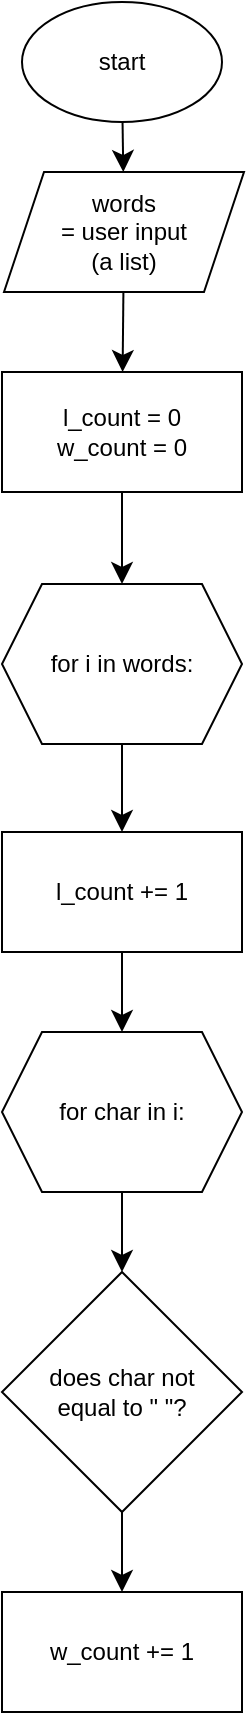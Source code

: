 <mxfile version="24.7.17">
  <diagram name="Page-1" id="BDMaca4tNWh2_gFdrc6Y">
    <mxGraphModel dx="592" dy="714" grid="1" gridSize="10" guides="1" tooltips="1" connect="1" arrows="1" fold="1" page="1" pageScale="1" pageWidth="850" pageHeight="1100" math="0" shadow="0">
      <root>
        <mxCell id="0" />
        <mxCell id="1" parent="0" />
        <mxCell id="cHG2QNLBliySzH62v2Su-18" style="edgeStyle=orthogonalEdgeStyle;rounded=0;orthogonalLoop=1;jettySize=auto;html=1;exitX=0.5;exitY=1;exitDx=0;exitDy=0;entryX=0;entryY=0.5;entryDx=0;entryDy=0;" parent="1" edge="1">
          <mxGeometry relative="1" as="geometry">
            <mxPoint x="140" y="650.0" as="targetPoint" />
            <Array as="points">
              <mxPoint x="200" y="810" />
              <mxPoint x="90" y="810" />
              <mxPoint x="90" y="650" />
            </Array>
          </mxGeometry>
        </mxCell>
        <mxCell id="nhreAs8hlQunQq1dSl9s-2" value="" style="edgeStyle=none;curved=1;rounded=0;orthogonalLoop=1;jettySize=auto;html=1;fontSize=12;startSize=8;endSize=8;" parent="1" source="Dd2x5SI80GlNWn_Gx7xL-1" target="nhreAs8hlQunQq1dSl9s-1" edge="1">
          <mxGeometry relative="1" as="geometry" />
        </mxCell>
        <mxCell id="Dd2x5SI80GlNWn_Gx7xL-1" value="start" style="ellipse;whiteSpace=wrap;html=1;" parent="1" vertex="1">
          <mxGeometry x="153" y="95" width="100" height="60" as="geometry" />
        </mxCell>
        <mxCell id="L-h8sb6vPUEn9hG3KGN--2" value="" style="edgeStyle=none;curved=1;rounded=0;orthogonalLoop=1;jettySize=auto;html=1;fontSize=12;startSize=8;endSize=8;" edge="1" parent="1" source="nhreAs8hlQunQq1dSl9s-1" target="L-h8sb6vPUEn9hG3KGN--1">
          <mxGeometry relative="1" as="geometry" />
        </mxCell>
        <mxCell id="nhreAs8hlQunQq1dSl9s-1" value="words &lt;br&gt;= user input&lt;div&gt;(a list)&lt;/div&gt;" style="shape=parallelogram;perimeter=parallelogramPerimeter;whiteSpace=wrap;html=1;fixedSize=1;" parent="1" vertex="1">
          <mxGeometry x="144" y="180" width="120" height="60" as="geometry" />
        </mxCell>
        <mxCell id="L-h8sb6vPUEn9hG3KGN--6" value="" style="edgeStyle=none;curved=1;rounded=0;orthogonalLoop=1;jettySize=auto;html=1;fontSize=12;startSize=8;endSize=8;" edge="1" parent="1" source="L-h8sb6vPUEn9hG3KGN--1" target="L-h8sb6vPUEn9hG3KGN--5">
          <mxGeometry relative="1" as="geometry" />
        </mxCell>
        <mxCell id="L-h8sb6vPUEn9hG3KGN--1" value="l_count = 0&lt;div&gt;w_count = 0&lt;/div&gt;" style="whiteSpace=wrap;html=1;" vertex="1" parent="1">
          <mxGeometry x="143" y="280" width="120" height="60" as="geometry" />
        </mxCell>
        <mxCell id="L-h8sb6vPUEn9hG3KGN--8" value="" style="edgeStyle=none;curved=1;rounded=0;orthogonalLoop=1;jettySize=auto;html=1;fontSize=12;startSize=8;endSize=8;" edge="1" parent="1" source="L-h8sb6vPUEn9hG3KGN--5" target="L-h8sb6vPUEn9hG3KGN--7">
          <mxGeometry relative="1" as="geometry" />
        </mxCell>
        <mxCell id="L-h8sb6vPUEn9hG3KGN--5" value="for i in words:" style="shape=hexagon;perimeter=hexagonPerimeter2;whiteSpace=wrap;html=1;fixedSize=1;" vertex="1" parent="1">
          <mxGeometry x="143" y="386" width="120" height="80" as="geometry" />
        </mxCell>
        <mxCell id="L-h8sb6vPUEn9hG3KGN--10" value="" style="edgeStyle=none;curved=1;rounded=0;orthogonalLoop=1;jettySize=auto;html=1;fontSize=12;startSize=8;endSize=8;" edge="1" parent="1" source="L-h8sb6vPUEn9hG3KGN--7" target="L-h8sb6vPUEn9hG3KGN--9">
          <mxGeometry relative="1" as="geometry" />
        </mxCell>
        <mxCell id="L-h8sb6vPUEn9hG3KGN--7" value="l_count += 1" style="whiteSpace=wrap;html=1;" vertex="1" parent="1">
          <mxGeometry x="143" y="510" width="120" height="60" as="geometry" />
        </mxCell>
        <mxCell id="L-h8sb6vPUEn9hG3KGN--12" value="" style="edgeStyle=none;curved=1;rounded=0;orthogonalLoop=1;jettySize=auto;html=1;fontSize=12;startSize=8;endSize=8;" edge="1" parent="1" source="L-h8sb6vPUEn9hG3KGN--9" target="L-h8sb6vPUEn9hG3KGN--11">
          <mxGeometry relative="1" as="geometry" />
        </mxCell>
        <mxCell id="L-h8sb6vPUEn9hG3KGN--9" value="for char in i:" style="shape=hexagon;perimeter=hexagonPerimeter2;whiteSpace=wrap;html=1;fixedSize=1;" vertex="1" parent="1">
          <mxGeometry x="143" y="610" width="120" height="80" as="geometry" />
        </mxCell>
        <mxCell id="L-h8sb6vPUEn9hG3KGN--14" value="" style="edgeStyle=none;curved=1;rounded=0;orthogonalLoop=1;jettySize=auto;html=1;fontSize=12;startSize=8;endSize=8;" edge="1" parent="1" source="L-h8sb6vPUEn9hG3KGN--11" target="L-h8sb6vPUEn9hG3KGN--13">
          <mxGeometry relative="1" as="geometry" />
        </mxCell>
        <mxCell id="L-h8sb6vPUEn9hG3KGN--11" value="does char not &lt;br&gt;equal to &quot; &quot;?" style="rhombus;whiteSpace=wrap;html=1;" vertex="1" parent="1">
          <mxGeometry x="143" y="730" width="120" height="120" as="geometry" />
        </mxCell>
        <mxCell id="L-h8sb6vPUEn9hG3KGN--13" value="w_count += 1" style="whiteSpace=wrap;html=1;" vertex="1" parent="1">
          <mxGeometry x="143" y="890" width="120" height="60" as="geometry" />
        </mxCell>
      </root>
    </mxGraphModel>
  </diagram>
</mxfile>
